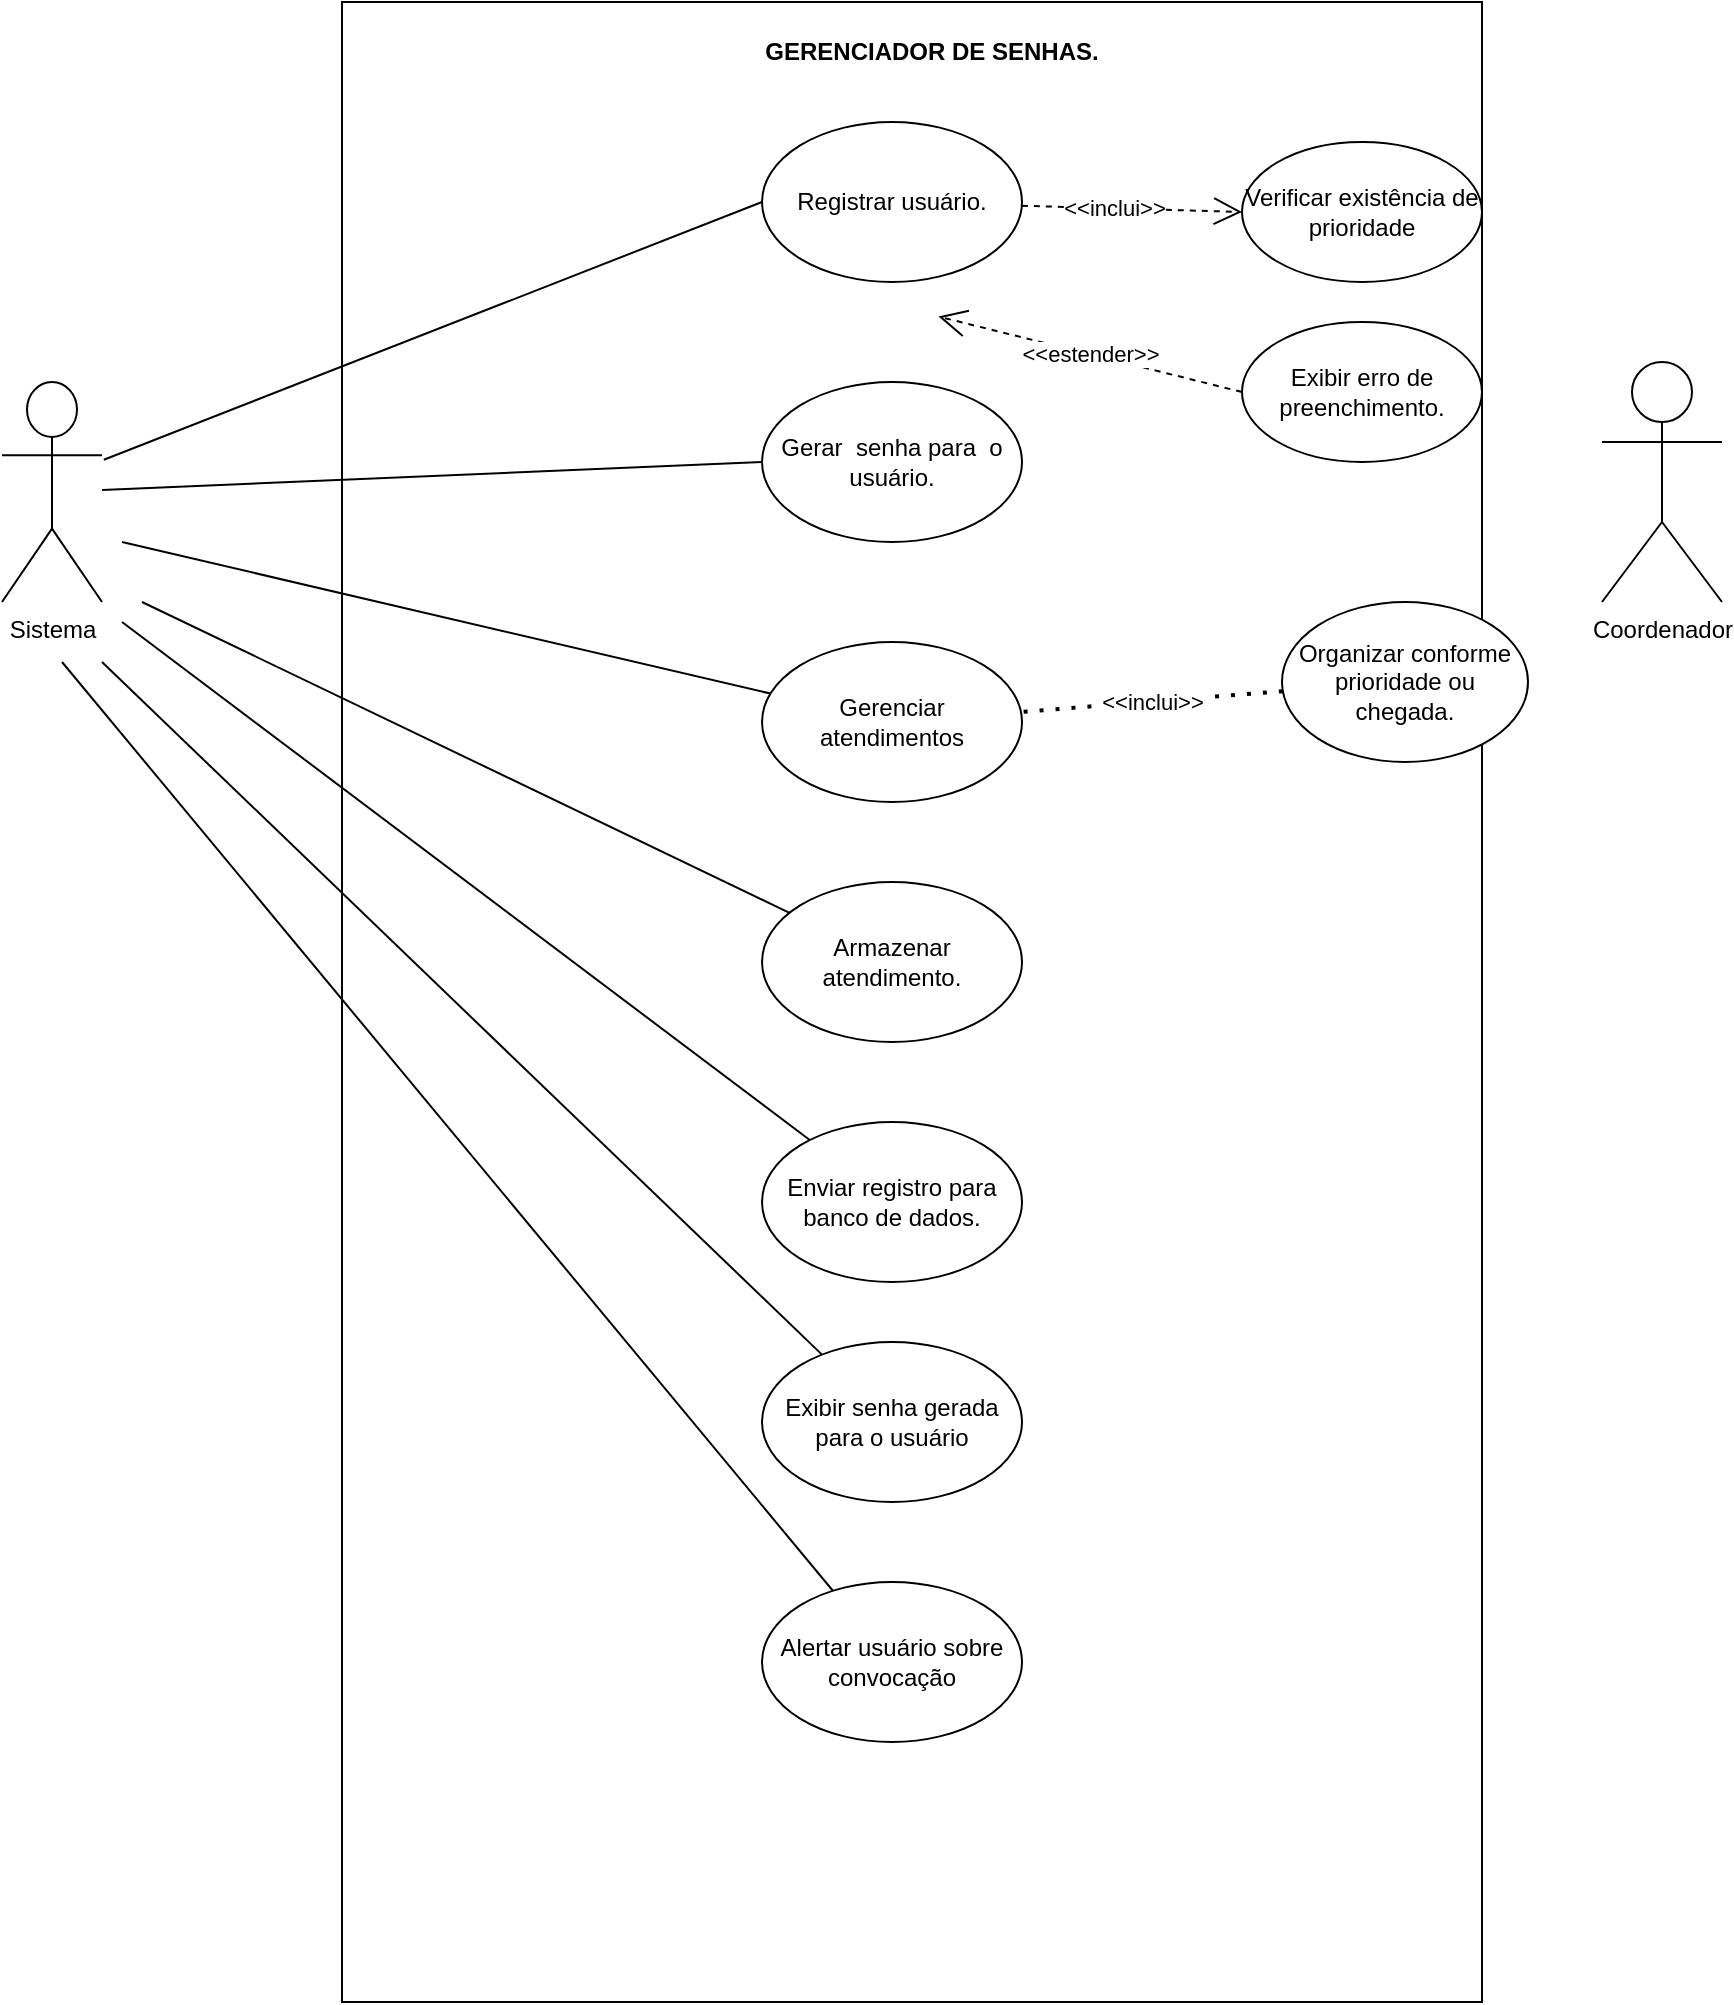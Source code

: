 <mxfile version="21.1.8" type="device">
  <diagram name="Página-1" id="B0N3mjhr7A4SLxWBV1Ps">
    <mxGraphModel dx="1120" dy="1653" grid="1" gridSize="10" guides="1" tooltips="1" connect="1" arrows="1" fold="1" page="1" pageScale="1" pageWidth="827" pageHeight="1169" math="0" shadow="0">
      <root>
        <mxCell id="0" />
        <mxCell id="1" parent="0" />
        <mxCell id="JPa3ECLchBMkoxADFZkH-1" value="" style="whiteSpace=wrap;html=1;" parent="1" vertex="1">
          <mxGeometry x="290" y="-1120" width="570" height="1000" as="geometry" />
        </mxCell>
        <mxCell id="JPa3ECLchBMkoxADFZkH-2" value="&lt;b&gt;GERENCIADOR DE SENHAS.&lt;/b&gt;" style="text;strokeColor=none;align=center;fillColor=none;html=1;verticalAlign=middle;whiteSpace=wrap;rounded=0;" parent="1" vertex="1">
          <mxGeometry x="500" y="-1110" width="170" height="30" as="geometry" />
        </mxCell>
        <mxCell id="JPa3ECLchBMkoxADFZkH-3" value="Registrar usuário." style="ellipse;whiteSpace=wrap;html=1;" parent="1" vertex="1">
          <mxGeometry x="500" y="-1060" width="130" height="80" as="geometry" />
        </mxCell>
        <mxCell id="JPa3ECLchBMkoxADFZkH-4" value="Gerenciar atendimentos" style="ellipse;whiteSpace=wrap;html=1;" parent="1" vertex="1">
          <mxGeometry x="500" y="-800" width="130" height="80" as="geometry" />
        </mxCell>
        <mxCell id="JPa3ECLchBMkoxADFZkH-5" value="Enviar registro para banco de dados." style="ellipse;whiteSpace=wrap;html=1;" parent="1" vertex="1">
          <mxGeometry x="500" y="-560" width="130" height="80" as="geometry" />
        </mxCell>
        <mxCell id="JPa3ECLchBMkoxADFZkH-6" value="Exibir senha gerada para o usuário" style="ellipse;whiteSpace=wrap;html=1;" parent="1" vertex="1">
          <mxGeometry x="500" y="-450" width="130" height="80" as="geometry" />
        </mxCell>
        <mxCell id="JPa3ECLchBMkoxADFZkH-7" value="Sistema" style="shape=umlActor;verticalLabelPosition=bottom;verticalAlign=top;html=1;outlineConnect=0;" parent="1" vertex="1">
          <mxGeometry x="120" y="-930" width="50" height="110" as="geometry" />
        </mxCell>
        <mxCell id="JPa3ECLchBMkoxADFZkH-8" value="Coordenador" style="shape=umlActor;verticalLabelPosition=bottom;verticalAlign=top;html=1;outlineConnect=0;" parent="1" vertex="1">
          <mxGeometry x="920" y="-940" width="60" height="120" as="geometry" />
        </mxCell>
        <mxCell id="JPa3ECLchBMkoxADFZkH-13" value="" style="endArrow=none;html=1;rounded=0;entryX=0;entryY=0.5;entryDx=0;entryDy=0;" parent="1" target="JPa3ECLchBMkoxADFZkH-3" edge="1">
          <mxGeometry width="50" height="50" relative="1" as="geometry">
            <mxPoint x="170.93" y="-891.15" as="sourcePoint" />
            <mxPoint x="335.002" y="-960.002" as="targetPoint" />
            <Array as="points">
              <mxPoint x="170.93" y="-891.15" />
            </Array>
          </mxGeometry>
        </mxCell>
        <mxCell id="JPa3ECLchBMkoxADFZkH-21" value="Verificar existência de prioridade" style="ellipse;whiteSpace=wrap;html=1;" parent="1" vertex="1">
          <mxGeometry x="740" y="-1050" width="120" height="70" as="geometry" />
        </mxCell>
        <mxCell id="JPa3ECLchBMkoxADFZkH-27" value="Exibir erro de preenchimento." style="ellipse;whiteSpace=wrap;html=1;" parent="1" vertex="1">
          <mxGeometry x="740" y="-960" width="120" height="70" as="geometry" />
        </mxCell>
        <mxCell id="JPa3ECLchBMkoxADFZkH-38" value="&amp;lt;&amp;lt;estender&amp;gt;&amp;gt;" style="endArrow=open;endSize=12;dashed=1;html=1;rounded=0;entryX=0.802;entryY=0.966;entryDx=0;entryDy=0;entryPerimeter=0;exitX=0;exitY=0.5;exitDx=0;exitDy=0;" parent="1" edge="1" source="JPa3ECLchBMkoxADFZkH-27">
          <mxGeometry width="160" relative="1" as="geometry">
            <mxPoint x="757.511" y="-910.271" as="sourcePoint" />
            <mxPoint x="588.24" y="-962.72" as="targetPoint" />
          </mxGeometry>
        </mxCell>
        <mxCell id="JPa3ECLchBMkoxADFZkH-39" value="&amp;lt;&amp;lt;inclui&amp;gt;&amp;gt;" style="endArrow=open;endSize=12;dashed=1;html=1;rounded=0;entryX=0;entryY=0.5;entryDx=0;entryDy=0;" parent="1" source="JPa3ECLchBMkoxADFZkH-3" target="JPa3ECLchBMkoxADFZkH-21" edge="1">
          <mxGeometry x="-0.167" width="160" relative="1" as="geometry">
            <mxPoint x="596" y="-953" as="sourcePoint" />
            <mxPoint x="750" y="-910" as="targetPoint" />
            <Array as="points" />
            <mxPoint as="offset" />
          </mxGeometry>
        </mxCell>
        <mxCell id="Lob0jhMso05b4lUJMmRk-2" value="Gerar&amp;nbsp; senha para&amp;nbsp; o usuário." style="ellipse;whiteSpace=wrap;html=1;" vertex="1" parent="1">
          <mxGeometry x="500" y="-930" width="130" height="80" as="geometry" />
        </mxCell>
        <mxCell id="Lob0jhMso05b4lUJMmRk-3" value="Alertar usuário sobre convocação" style="ellipse;whiteSpace=wrap;html=1;" vertex="1" parent="1">
          <mxGeometry x="500" y="-330" width="130" height="80" as="geometry" />
        </mxCell>
        <mxCell id="Lob0jhMso05b4lUJMmRk-5" value="Armazenar atendimento." style="ellipse;whiteSpace=wrap;html=1;" vertex="1" parent="1">
          <mxGeometry x="500" y="-680" width="130" height="80" as="geometry" />
        </mxCell>
        <mxCell id="Lob0jhMso05b4lUJMmRk-12" value="Organizar conforme prioridade ou chegada." style="ellipse;whiteSpace=wrap;html=1;" vertex="1" parent="1">
          <mxGeometry x="760" y="-820" width="123" height="80" as="geometry" />
        </mxCell>
        <mxCell id="Lob0jhMso05b4lUJMmRk-15" value="&amp;lt;&amp;lt;inclui&amp;gt;&amp;gt;" style="endArrow=none;dashed=1;html=1;dashPattern=1 3;strokeWidth=2;rounded=0;" edge="1" parent="1" source="Lob0jhMso05b4lUJMmRk-12" target="JPa3ECLchBMkoxADFZkH-4">
          <mxGeometry width="50" height="50" relative="1" as="geometry">
            <mxPoint x="550" y="-840" as="sourcePoint" />
            <mxPoint x="600" y="-890" as="targetPoint" />
          </mxGeometry>
        </mxCell>
        <mxCell id="Lob0jhMso05b4lUJMmRk-18" value="" style="endArrow=none;html=1;rounded=0;entryX=0;entryY=0.5;entryDx=0;entryDy=0;" edge="1" parent="1" source="JPa3ECLchBMkoxADFZkH-7" target="Lob0jhMso05b4lUJMmRk-2">
          <mxGeometry width="50" height="50" relative="1" as="geometry">
            <mxPoint x="550" y="-840" as="sourcePoint" />
            <mxPoint x="600" y="-890" as="targetPoint" />
          </mxGeometry>
        </mxCell>
        <mxCell id="Lob0jhMso05b4lUJMmRk-19" value="" style="endArrow=none;html=1;rounded=0;" edge="1" parent="1" target="JPa3ECLchBMkoxADFZkH-4">
          <mxGeometry width="50" height="50" relative="1" as="geometry">
            <mxPoint x="180" y="-850" as="sourcePoint" />
            <mxPoint x="510" y="-880" as="targetPoint" />
          </mxGeometry>
        </mxCell>
        <mxCell id="Lob0jhMso05b4lUJMmRk-20" value="" style="endArrow=none;html=1;rounded=0;" edge="1" parent="1" target="Lob0jhMso05b4lUJMmRk-5">
          <mxGeometry width="50" height="50" relative="1" as="geometry">
            <mxPoint x="190" y="-820" as="sourcePoint" />
            <mxPoint x="514" y="-764" as="targetPoint" />
          </mxGeometry>
        </mxCell>
        <mxCell id="Lob0jhMso05b4lUJMmRk-21" value="" style="endArrow=none;html=1;rounded=0;" edge="1" parent="1" target="JPa3ECLchBMkoxADFZkH-5">
          <mxGeometry width="50" height="50" relative="1" as="geometry">
            <mxPoint x="180" y="-810" as="sourcePoint" />
            <mxPoint x="524" y="-655" as="targetPoint" />
            <Array as="points" />
          </mxGeometry>
        </mxCell>
        <mxCell id="Lob0jhMso05b4lUJMmRk-22" value="" style="endArrow=none;html=1;rounded=0;" edge="1" parent="1" target="JPa3ECLchBMkoxADFZkH-6">
          <mxGeometry width="50" height="50" relative="1" as="geometry">
            <mxPoint x="170" y="-790" as="sourcePoint" />
            <mxPoint x="534" y="-541" as="targetPoint" />
            <Array as="points" />
          </mxGeometry>
        </mxCell>
        <mxCell id="Lob0jhMso05b4lUJMmRk-23" value="" style="endArrow=none;html=1;rounded=0;" edge="1" parent="1" target="Lob0jhMso05b4lUJMmRk-3">
          <mxGeometry width="50" height="50" relative="1" as="geometry">
            <mxPoint x="150" y="-790" as="sourcePoint" />
            <mxPoint x="490" y="-447" as="targetPoint" />
            <Array as="points" />
          </mxGeometry>
        </mxCell>
      </root>
    </mxGraphModel>
  </diagram>
</mxfile>
